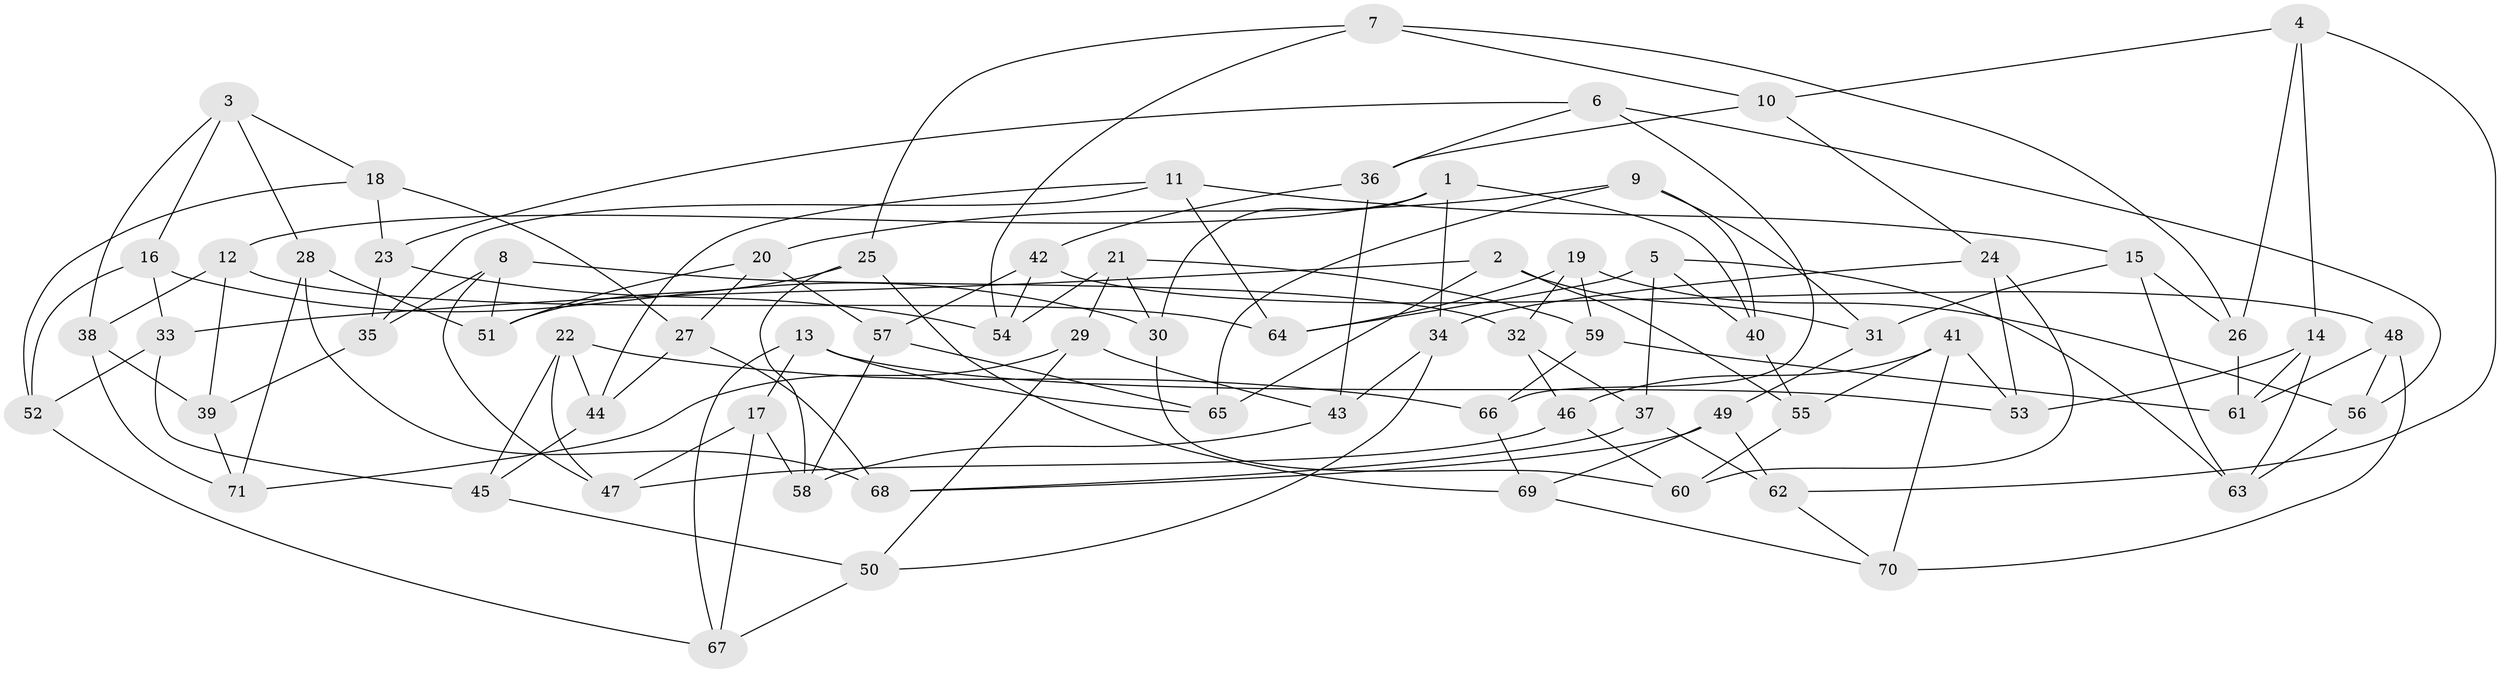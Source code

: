// coarse degree distribution, {4: 0.5510204081632653, 8: 0.08163265306122448, 7: 0.02040816326530612, 5: 0.08163265306122448, 6: 0.12244897959183673, 3: 0.14285714285714285}
// Generated by graph-tools (version 1.1) at 2025/21/03/04/25 18:21:01]
// undirected, 71 vertices, 142 edges
graph export_dot {
graph [start="1"]
  node [color=gray90,style=filled];
  1;
  2;
  3;
  4;
  5;
  6;
  7;
  8;
  9;
  10;
  11;
  12;
  13;
  14;
  15;
  16;
  17;
  18;
  19;
  20;
  21;
  22;
  23;
  24;
  25;
  26;
  27;
  28;
  29;
  30;
  31;
  32;
  33;
  34;
  35;
  36;
  37;
  38;
  39;
  40;
  41;
  42;
  43;
  44;
  45;
  46;
  47;
  48;
  49;
  50;
  51;
  52;
  53;
  54;
  55;
  56;
  57;
  58;
  59;
  60;
  61;
  62;
  63;
  64;
  65;
  66;
  67;
  68;
  69;
  70;
  71;
  1 -- 34;
  1 -- 30;
  1 -- 40;
  1 -- 12;
  2 -- 33;
  2 -- 65;
  2 -- 55;
  2 -- 31;
  3 -- 18;
  3 -- 38;
  3 -- 28;
  3 -- 16;
  4 -- 10;
  4 -- 62;
  4 -- 26;
  4 -- 14;
  5 -- 64;
  5 -- 63;
  5 -- 40;
  5 -- 37;
  6 -- 36;
  6 -- 23;
  6 -- 66;
  6 -- 56;
  7 -- 54;
  7 -- 10;
  7 -- 26;
  7 -- 25;
  8 -- 35;
  8 -- 47;
  8 -- 51;
  8 -- 32;
  9 -- 65;
  9 -- 40;
  9 -- 31;
  9 -- 20;
  10 -- 36;
  10 -- 24;
  11 -- 64;
  11 -- 35;
  11 -- 15;
  11 -- 44;
  12 -- 38;
  12 -- 64;
  12 -- 39;
  13 -- 65;
  13 -- 17;
  13 -- 67;
  13 -- 53;
  14 -- 61;
  14 -- 63;
  14 -- 53;
  15 -- 31;
  15 -- 26;
  15 -- 63;
  16 -- 30;
  16 -- 33;
  16 -- 52;
  17 -- 58;
  17 -- 47;
  17 -- 67;
  18 -- 52;
  18 -- 23;
  18 -- 27;
  19 -- 59;
  19 -- 32;
  19 -- 64;
  19 -- 56;
  20 -- 57;
  20 -- 51;
  20 -- 27;
  21 -- 54;
  21 -- 29;
  21 -- 59;
  21 -- 30;
  22 -- 44;
  22 -- 47;
  22 -- 66;
  22 -- 45;
  23 -- 54;
  23 -- 35;
  24 -- 60;
  24 -- 53;
  24 -- 34;
  25 -- 58;
  25 -- 69;
  25 -- 51;
  26 -- 61;
  27 -- 68;
  27 -- 44;
  28 -- 68;
  28 -- 71;
  28 -- 51;
  29 -- 43;
  29 -- 50;
  29 -- 71;
  30 -- 60;
  31 -- 49;
  32 -- 37;
  32 -- 46;
  33 -- 45;
  33 -- 52;
  34 -- 50;
  34 -- 43;
  35 -- 39;
  36 -- 43;
  36 -- 42;
  37 -- 62;
  37 -- 68;
  38 -- 39;
  38 -- 71;
  39 -- 71;
  40 -- 55;
  41 -- 70;
  41 -- 46;
  41 -- 55;
  41 -- 53;
  42 -- 54;
  42 -- 48;
  42 -- 57;
  43 -- 58;
  44 -- 45;
  45 -- 50;
  46 -- 60;
  46 -- 47;
  48 -- 70;
  48 -- 61;
  48 -- 56;
  49 -- 68;
  49 -- 69;
  49 -- 62;
  50 -- 67;
  52 -- 67;
  55 -- 60;
  56 -- 63;
  57 -- 65;
  57 -- 58;
  59 -- 66;
  59 -- 61;
  62 -- 70;
  66 -- 69;
  69 -- 70;
}
